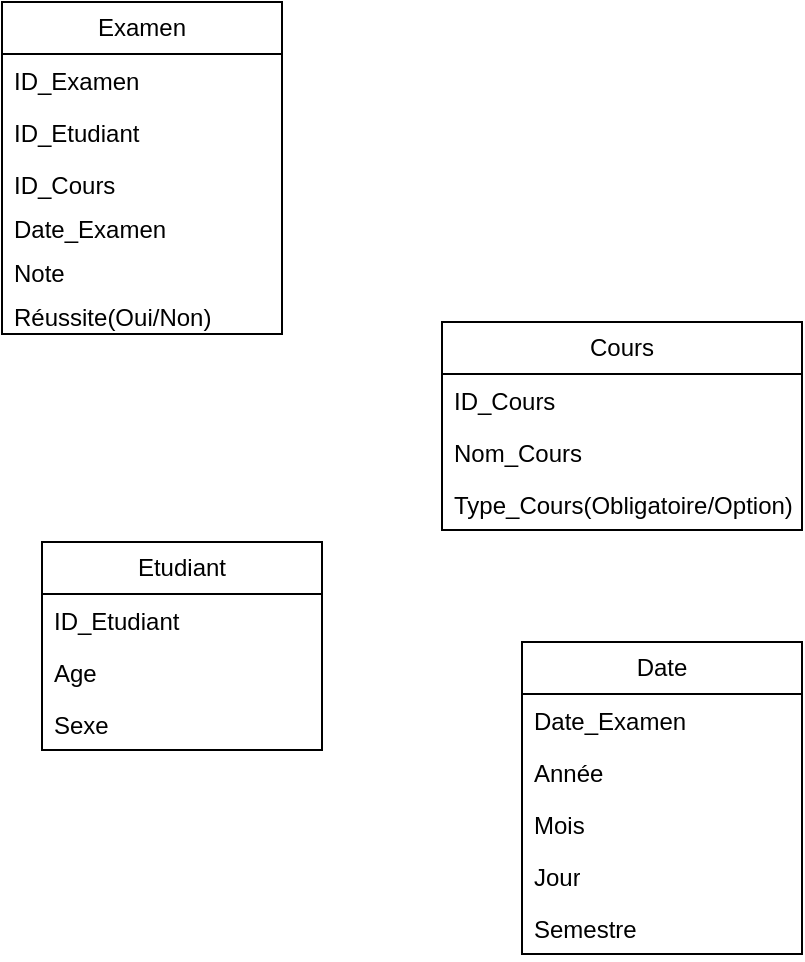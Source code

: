 <mxfile version="24.8.3">
  <diagram name="Dimensions" id="DhtCKZJgSdTPvGhtzoJ7">
    <mxGraphModel dx="1426" dy="749" grid="1" gridSize="10" guides="1" tooltips="1" connect="1" arrows="1" fold="1" page="1" pageScale="1" pageWidth="1169" pageHeight="827" math="0" shadow="0">
      <root>
        <mxCell id="0" />
        <mxCell id="1" parent="0" />
        <mxCell id="0mDNoPak7DBqYWKPBRbf-1" value="Examen" style="swimlane;fontStyle=0;childLayout=stackLayout;horizontal=1;startSize=26;fillColor=none;horizontalStack=0;resizeParent=1;resizeParentMax=0;resizeLast=0;collapsible=1;marginBottom=0;whiteSpace=wrap;html=1;" vertex="1" parent="1">
          <mxGeometry x="100" y="30" width="140" height="166" as="geometry" />
        </mxCell>
        <mxCell id="0mDNoPak7DBqYWKPBRbf-2" value="ID_Examen" style="text;strokeColor=none;fillColor=none;align=left;verticalAlign=top;spacingLeft=4;spacingRight=4;overflow=hidden;rotatable=0;points=[[0,0.5],[1,0.5]];portConstraint=eastwest;whiteSpace=wrap;html=1;" vertex="1" parent="0mDNoPak7DBqYWKPBRbf-1">
          <mxGeometry y="26" width="140" height="26" as="geometry" />
        </mxCell>
        <mxCell id="0mDNoPak7DBqYWKPBRbf-3" value="ID_Etudiant" style="text;strokeColor=none;fillColor=none;align=left;verticalAlign=top;spacingLeft=4;spacingRight=4;overflow=hidden;rotatable=0;points=[[0,0.5],[1,0.5]];portConstraint=eastwest;whiteSpace=wrap;html=1;" vertex="1" parent="0mDNoPak7DBqYWKPBRbf-1">
          <mxGeometry y="52" width="140" height="26" as="geometry" />
        </mxCell>
        <mxCell id="0mDNoPak7DBqYWKPBRbf-4" value="ID_Cours" style="text;strokeColor=none;fillColor=none;align=left;verticalAlign=top;spacingLeft=4;spacingRight=4;overflow=hidden;rotatable=0;points=[[0,0.5],[1,0.5]];portConstraint=eastwest;whiteSpace=wrap;html=1;" vertex="1" parent="0mDNoPak7DBqYWKPBRbf-1">
          <mxGeometry y="78" width="140" height="22" as="geometry" />
        </mxCell>
        <mxCell id="0mDNoPak7DBqYWKPBRbf-10" value="Date_Examen" style="text;strokeColor=none;fillColor=none;align=left;verticalAlign=top;spacingLeft=4;spacingRight=4;overflow=hidden;rotatable=0;points=[[0,0.5],[1,0.5]];portConstraint=eastwest;whiteSpace=wrap;html=1;" vertex="1" parent="0mDNoPak7DBqYWKPBRbf-1">
          <mxGeometry y="100" width="140" height="22" as="geometry" />
        </mxCell>
        <mxCell id="0mDNoPak7DBqYWKPBRbf-11" value="Note" style="text;strokeColor=none;fillColor=none;align=left;verticalAlign=top;spacingLeft=4;spacingRight=4;overflow=hidden;rotatable=0;points=[[0,0.5],[1,0.5]];portConstraint=eastwest;whiteSpace=wrap;html=1;" vertex="1" parent="0mDNoPak7DBqYWKPBRbf-1">
          <mxGeometry y="122" width="140" height="22" as="geometry" />
        </mxCell>
        <mxCell id="0mDNoPak7DBqYWKPBRbf-12" value="Réussite(Oui/Non)" style="text;strokeColor=none;fillColor=none;align=left;verticalAlign=top;spacingLeft=4;spacingRight=4;overflow=hidden;rotatable=0;points=[[0,0.5],[1,0.5]];portConstraint=eastwest;whiteSpace=wrap;html=1;" vertex="1" parent="0mDNoPak7DBqYWKPBRbf-1">
          <mxGeometry y="144" width="140" height="22" as="geometry" />
        </mxCell>
        <mxCell id="0mDNoPak7DBqYWKPBRbf-5" value="Etudiant" style="swimlane;fontStyle=0;childLayout=stackLayout;horizontal=1;startSize=26;fillColor=none;horizontalStack=0;resizeParent=1;resizeParentMax=0;resizeLast=0;collapsible=1;marginBottom=0;whiteSpace=wrap;html=1;" vertex="1" parent="1">
          <mxGeometry x="120" y="300" width="140" height="104" as="geometry" />
        </mxCell>
        <mxCell id="0mDNoPak7DBqYWKPBRbf-6" value="ID_Etudiant" style="text;strokeColor=none;fillColor=none;align=left;verticalAlign=top;spacingLeft=4;spacingRight=4;overflow=hidden;rotatable=0;points=[[0,0.5],[1,0.5]];portConstraint=eastwest;whiteSpace=wrap;html=1;" vertex="1" parent="0mDNoPak7DBqYWKPBRbf-5">
          <mxGeometry y="26" width="140" height="26" as="geometry" />
        </mxCell>
        <mxCell id="0mDNoPak7DBqYWKPBRbf-7" value="Age" style="text;strokeColor=none;fillColor=none;align=left;verticalAlign=top;spacingLeft=4;spacingRight=4;overflow=hidden;rotatable=0;points=[[0,0.5],[1,0.5]];portConstraint=eastwest;whiteSpace=wrap;html=1;" vertex="1" parent="0mDNoPak7DBqYWKPBRbf-5">
          <mxGeometry y="52" width="140" height="26" as="geometry" />
        </mxCell>
        <mxCell id="0mDNoPak7DBqYWKPBRbf-8" value="Sexe" style="text;strokeColor=none;fillColor=none;align=left;verticalAlign=top;spacingLeft=4;spacingRight=4;overflow=hidden;rotatable=0;points=[[0,0.5],[1,0.5]];portConstraint=eastwest;whiteSpace=wrap;html=1;" vertex="1" parent="0mDNoPak7DBqYWKPBRbf-5">
          <mxGeometry y="78" width="140" height="26" as="geometry" />
        </mxCell>
        <mxCell id="0mDNoPak7DBqYWKPBRbf-13" value="Cours" style="swimlane;fontStyle=0;childLayout=stackLayout;horizontal=1;startSize=26;fillColor=none;horizontalStack=0;resizeParent=1;resizeParentMax=0;resizeLast=0;collapsible=1;marginBottom=0;whiteSpace=wrap;html=1;" vertex="1" parent="1">
          <mxGeometry x="320" y="190" width="180" height="104" as="geometry" />
        </mxCell>
        <mxCell id="0mDNoPak7DBqYWKPBRbf-14" value="ID_Cours" style="text;strokeColor=none;fillColor=none;align=left;verticalAlign=top;spacingLeft=4;spacingRight=4;overflow=hidden;rotatable=0;points=[[0,0.5],[1,0.5]];portConstraint=eastwest;whiteSpace=wrap;html=1;" vertex="1" parent="0mDNoPak7DBqYWKPBRbf-13">
          <mxGeometry y="26" width="180" height="26" as="geometry" />
        </mxCell>
        <mxCell id="0mDNoPak7DBqYWKPBRbf-15" value="Nom_Cours" style="text;strokeColor=none;fillColor=none;align=left;verticalAlign=top;spacingLeft=4;spacingRight=4;overflow=hidden;rotatable=0;points=[[0,0.5],[1,0.5]];portConstraint=eastwest;whiteSpace=wrap;html=1;" vertex="1" parent="0mDNoPak7DBqYWKPBRbf-13">
          <mxGeometry y="52" width="180" height="26" as="geometry" />
        </mxCell>
        <mxCell id="0mDNoPak7DBqYWKPBRbf-16" value="Type_Cours(Obligatoire/Option)" style="text;strokeColor=none;fillColor=none;align=left;verticalAlign=top;spacingLeft=4;spacingRight=4;overflow=hidden;rotatable=0;points=[[0,0.5],[1,0.5]];portConstraint=eastwest;whiteSpace=wrap;html=1;" vertex="1" parent="0mDNoPak7DBqYWKPBRbf-13">
          <mxGeometry y="78" width="180" height="26" as="geometry" />
        </mxCell>
        <mxCell id="0mDNoPak7DBqYWKPBRbf-18" value="Date" style="swimlane;fontStyle=0;childLayout=stackLayout;horizontal=1;startSize=26;fillColor=none;horizontalStack=0;resizeParent=1;resizeParentMax=0;resizeLast=0;collapsible=1;marginBottom=0;whiteSpace=wrap;html=1;" vertex="1" parent="1">
          <mxGeometry x="360" y="350" width="140" height="156" as="geometry" />
        </mxCell>
        <mxCell id="0mDNoPak7DBqYWKPBRbf-19" value="Date_Examen" style="text;strokeColor=none;fillColor=none;align=left;verticalAlign=top;spacingLeft=4;spacingRight=4;overflow=hidden;rotatable=0;points=[[0,0.5],[1,0.5]];portConstraint=eastwest;whiteSpace=wrap;html=1;" vertex="1" parent="0mDNoPak7DBqYWKPBRbf-18">
          <mxGeometry y="26" width="140" height="26" as="geometry" />
        </mxCell>
        <mxCell id="0mDNoPak7DBqYWKPBRbf-20" value="Année" style="text;strokeColor=none;fillColor=none;align=left;verticalAlign=top;spacingLeft=4;spacingRight=4;overflow=hidden;rotatable=0;points=[[0,0.5],[1,0.5]];portConstraint=eastwest;whiteSpace=wrap;html=1;" vertex="1" parent="0mDNoPak7DBqYWKPBRbf-18">
          <mxGeometry y="52" width="140" height="26" as="geometry" />
        </mxCell>
        <mxCell id="0mDNoPak7DBqYWKPBRbf-21" value="Mois" style="text;strokeColor=none;fillColor=none;align=left;verticalAlign=top;spacingLeft=4;spacingRight=4;overflow=hidden;rotatable=0;points=[[0,0.5],[1,0.5]];portConstraint=eastwest;whiteSpace=wrap;html=1;" vertex="1" parent="0mDNoPak7DBqYWKPBRbf-18">
          <mxGeometry y="78" width="140" height="26" as="geometry" />
        </mxCell>
        <mxCell id="0mDNoPak7DBqYWKPBRbf-22" value="Jour" style="text;strokeColor=none;fillColor=none;align=left;verticalAlign=top;spacingLeft=4;spacingRight=4;overflow=hidden;rotatable=0;points=[[0,0.5],[1,0.5]];portConstraint=eastwest;whiteSpace=wrap;html=1;" vertex="1" parent="0mDNoPak7DBqYWKPBRbf-18">
          <mxGeometry y="104" width="140" height="26" as="geometry" />
        </mxCell>
        <mxCell id="0mDNoPak7DBqYWKPBRbf-23" value="Semestre" style="text;strokeColor=none;fillColor=none;align=left;verticalAlign=top;spacingLeft=4;spacingRight=4;overflow=hidden;rotatable=0;points=[[0,0.5],[1,0.5]];portConstraint=eastwest;whiteSpace=wrap;html=1;" vertex="1" parent="0mDNoPak7DBqYWKPBRbf-18">
          <mxGeometry y="130" width="140" height="26" as="geometry" />
        </mxCell>
      </root>
    </mxGraphModel>
  </diagram>
</mxfile>
